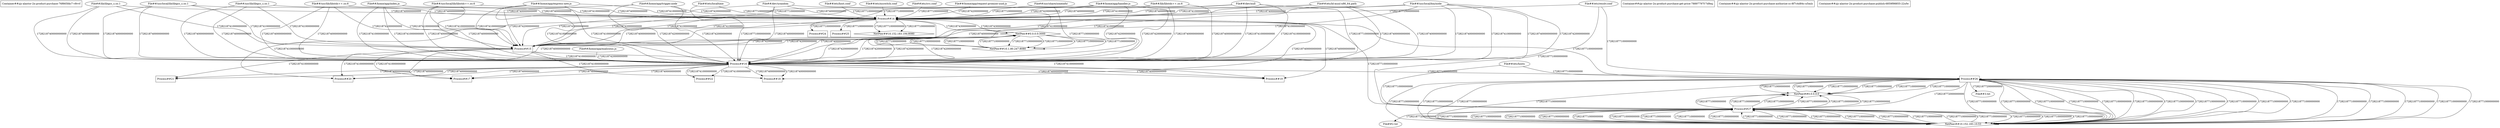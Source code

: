 digraph G {
"Container##zjy-alastor-2n-product-purchase-76f665fdc7-v8vvf" [shape="box"];
"File##/dev/null" [shape="ellipse"];
"File##/dev/urandom" [shape="ellipse"];
"File##/etc/host.conf" [shape="ellipse"];
"File##/etc/hosts" [shape="ellipse"];
"File##/etc/ld-musl-x86_64.path" [shape="ellipse"];
"File##/etc/localtime" [shape="ellipse"];
"File##/etc/nsswitch.conf" [shape="ellipse"];
"File##/etc/resolv.conf" [shape="ellipse"];
"File##/etc/svc.conf" [shape="ellipse"];
"File##/home/app/express-new.js" [shape="ellipse"];
"File##/home/app/handler.js" [shape="ellipse"];
"File##/home/app/index.js" [shape="ellipse"];
"File##/home/app/request-promise-uuid.js" [shape="ellipse"];
"File##/home/app/trigger.node" [shape="ellipse"];
"File##/lib/libgcc_s.so.1" [shape="ellipse"];
"File##/lib/libstdc++.so.6" [shape="ellipse"];
"File##/usr/lib/libgcc_s.so.1" [shape="ellipse"];
"File##/usr/lib/libstdc++.so.6" [shape="ellipse"];
"File##/usr/local/bin/node" [shape="ellipse"];
"File##/usr/local/lib/libgcc_s.so.1" [shape="ellipse"];
"File##/usr/local/lib/libstdc++.so.6" [shape="ellipse"];
"File##/usr/share/zoneinfo/" [shape="ellipse"];
"NetPeer##0.0.0.0:0" [shape="diamond"];
"NetPeer##0.0.0.0:3000" [shape="diamond"];
"NetPeer##10.1.80.247:8080" [shape="diamond"];
"NetPeer##10.152.183.10:53" [shape="diamond"];
"NetPeer##10.152.183.194:8080" [shape="diamond"];
"Process##14" [shape="box"];
"Process##15" [shape="box"];
"Process##16" [shape="box"];
"Process##17" [shape="box"];
"Process##18" [shape="box"];
"Process##19" [shape="box"];
"Process##20" [shape="box"];
"Process##24" [shape="box"];
"Process##25" [shape="box"];
"Process##26" [shape="box"];
"Process##27" [shape="box"];
"File##/etc/ld-musl-x86_64.path" -> "Process##14" [label="1728218740000000000"];
"File##/lib/libstdc++.so.6" -> "Process##14" [label="1728218740000000000"];
"File##/usr/local/lib/libstdc++.so.6" -> "Process##14" [label="1728218740000000000"];
"File##/usr/lib/libstdc++.so.6" -> "Process##14" [label="1728218740000000000"];
"File##/lib/libgcc_s.so.1" -> "Process##14" [label="1728218740000000000"];
"File##/usr/local/lib/libgcc_s.so.1" -> "Process##14" [label="1728218740000000000"];
"File##/usr/lib/libgcc_s.so.1" -> "Process##14" [label="1728218740000000000"];
"Process##14" -> "Process##15" [label="1728218740000000000"];
"Process##14" -> "Process##16" [label="1728218740000000000"];
"Process##14" -> "Process##17" [label="1728218740000000000"];
"Process##14" -> "Process##18" [label="1728218740000000000"];
"Process##14" -> "Process##19" [label="1728218740000000000"];
"File##/usr/local/bin/node" -> "Process##14" [label="1728218740000000000"];
"File##/usr/local/bin/node" -> "Process##14" [label="1728218741000000000"];
"File##/dev/urandom" -> "Process##14" [label="1728218740000000000"];
"File##/dev/urandom" -> "Process##14" [label="1728218771000000000"];
"Process##14" -> "Process##20" [label="1728218741000000000"];
"File##/dev/null" -> "Process##14" [label="1728218741000000000"];
"File##/home/app/index.js" -> "Process##14" [label="1728218741000000000"];
"File##/home/app/express-new.js" -> "Process##14" [label="1728218741000000000"];
"File##/home/app/trigger.node" -> "Process##14" [label="1728218742000000000"];
"File##/home/app/handler.js" -> "Process##14" [label="1728218742000000000"];
"File##/home/app/request-promise-uuid.js" -> "Process##14" [label="1728218742000000000"];
"Process##14" -> "NetPeer##0.0.0.0:3000" [label="1728218743000000000"];
"NetPeer##0.0.0.0:3000" -> "Process##14" [label="1728218743000000000"];
"NetPeer##0.0.0.0:3000" -> "NetPeer##10.1.80.247:8080" [label="1728218771000000000"];
"NetPeer##0.0.0.0:3000" -> "NetPeer##10.1.80.247:8080" [label="1728218771000000000"];
"NetPeer##10.1.80.247:8080" -> "NetPeer##0.0.0.0:3000" [label="1728218771000000000"];
"NetPeer##10.1.80.247:8080" -> "NetPeer##0.0.0.0:3000" [label="1728218771000000000"];
"File##/etc/resolv.conf" -> "Process##14" [label="1728218771000000000"];
"File##/etc/nsswitch.conf" -> "Process##14" [label="1728218771000000000"];
"File##/etc/host.conf" -> "Process##14" [label="1728218771000000000"];
"File##/etc/svc.conf" -> "Process##14" [label="1728218771000000000"];
"Process##14" -> "Process##24" [label="1728218771000000000"];
"Process##14" -> "Process##25" [label="1728218771000000000"];
"Process##14" -> "Process##26" [label="1728218771000000000"];
"Process##14" -> "Process##27" [label="1728218771000000000"];
"Process##14" -> "NetPeer##10.152.183.194:8080" [label="1728218771000000000"];
"Process##14" -> "NetPeer##10.152.183.194:8080" [label="1728218771000000000"];
"File##/etc/localtime" -> "Process##14" [label="1728218771000000000"];
"File##/usr/share/zoneinfo/" -> "Process##14" [label="1728218771000000000"];
"File##/etc/hosts" -> "Process##26" [label="1728218771000000000"];
"File##/etc/resolv.conf" -> "Process##26" [label="1728218771000000000"];
"Process##26" -> "NetPeer##0.0.0.0:0" [label="1728218771000000000"];
"Process##26" -> "NetPeer##0.0.0.0:0" [label="1728218771000000000"];
"Process##26" -> "NetPeer##0.0.0.0:0" [label="1728218771000000000"];
"Process##26" -> "NetPeer##0.0.0.0:0" [label="1728218771000000000"];
"Process##26" -> "NetPeer##0.0.0.0:0" [label="1728218771000000000"];
"Process##26" -> "NetPeer##10.152.183.10:53" [label="1728218771000000000"];
"Process##26" -> "NetPeer##10.152.183.10:53" [label="1728218771000000000"];
"Process##26" -> "NetPeer##10.152.183.10:53" [label="1728218771000000000"];
"Process##26" -> "NetPeer##10.152.183.10:53" [label="1728218771000000000"];
"Process##26" -> "NetPeer##10.152.183.10:53" [label="1728218771000000000"];
"Process##26" -> "NetPeer##10.152.183.10:53" [label="1728218771000000000"];
"Process##26" -> "NetPeer##10.152.183.10:53" [label="1728218771000000000"];
"Process##26" -> "NetPeer##10.152.183.10:53" [label="1728218771000000000"];
"Process##26" -> "NetPeer##10.152.183.10:53" [label="1728218771000000000"];
"Process##26" -> "NetPeer##10.152.183.10:53" [label="1728218771000000000"];
"NetPeer##10.152.183.10:53" -> "Process##26" [label="1728218771000000000"];
"NetPeer##10.152.183.10:53" -> "Process##26" [label="1728218771000000000"];
"NetPeer##10.152.183.10:53" -> "Process##26" [label="1728218771000000000"];
"NetPeer##10.152.183.10:53" -> "Process##26" [label="1728218771000000000"];
"NetPeer##10.152.183.10:53" -> "Process##26" [label="1728218771000000000"];
"NetPeer##10.152.183.10:53" -> "Process##26" [label="1728218771000000000"];
"NetPeer##10.152.183.10:53" -> "Process##26" [label="1728218771000000000"];
"NetPeer##10.152.183.10:53" -> "Process##26" [label="1728218771000000000"];
"NetPeer##10.152.183.10:53" -> "Process##26" [label="1728218771000000000"];
"NetPeer##10.152.183.10:53" -> "Process##26" [label="1728218771000000000"];
"NetPeer##0.0.0.0:0" -> "Process##26" [label="1728218771000000000"];
"File##/etc/hosts" -> "Process##27" [label="1728218771000000000"];
"File##/etc/resolv.conf" -> "Process##27" [label="1728218771000000000"];
"Process##27" -> "NetPeer##0.0.0.0:0" [label="1728218771000000000"];
"Process##27" -> "NetPeer##0.0.0.0:0" [label="1728218771000000000"];
"Process##27" -> "NetPeer##0.0.0.0:0" [label="1728218771000000000"];
"Process##27" -> "NetPeer##0.0.0.0:0" [label="1728218771000000000"];
"Process##27" -> "NetPeer##0.0.0.0:0" [label="1728218771000000000"];
"Process##27" -> "NetPeer##10.152.183.10:53" [label="1728218771000000000"];
"Process##27" -> "NetPeer##10.152.183.10:53" [label="1728218771000000000"];
"Process##27" -> "NetPeer##10.152.183.10:53" [label="1728218771000000000"];
"Process##27" -> "NetPeer##10.152.183.10:53" [label="1728218771000000000"];
"Process##27" -> "NetPeer##10.152.183.10:53" [label="1728218771000000000"];
"Process##27" -> "NetPeer##10.152.183.10:53" [label="1728218771000000000"];
"Process##27" -> "NetPeer##10.152.183.10:53" [label="1728218771000000000"];
"Process##27" -> "NetPeer##10.152.183.10:53" [label="1728218771000000000"];
"Process##27" -> "NetPeer##10.152.183.10:53" [label="1728218771000000000"];
"Process##27" -> "NetPeer##10.152.183.10:53" [label="1728218771000000000"];
"NetPeer##10.152.183.10:53" -> "Process##27" [label="1728218771000000000"];
"NetPeer##10.152.183.10:53" -> "Process##27" [label="1728218771000000000"];
"NetPeer##10.152.183.10:53" -> "Process##27" [label="1728218771000000000"];
"NetPeer##10.152.183.10:53" -> "Process##27" [label="1728218771000000000"];
"NetPeer##10.152.183.10:53" -> "Process##27" [label="1728218771000000000"];
"NetPeer##10.152.183.10:53" -> "Process##27" [label="1728218771000000000"];
"NetPeer##10.152.183.10:53" -> "Process##27" [label="1728218771000000000"];
"NetPeer##10.152.183.10:53" -> "Process##27" [label="1728218771000000000"];
"NetPeer##10.152.183.10:53" -> "Process##27" [label="1728218771000000000"];
"NetPeer##10.152.183.10:53" -> "Process##27" [label="1728218771000000000"];
"NetPeer##0.0.0.0:0" -> "Process##27" [label="1728218771000000000"];
"Container##zjy-alastor-2n-product-purchase-get-price-78897797f-7d9mj" [shape="box"];
"File##/dev/null" [shape="ellipse"];
"File##/dev/urandom" [shape="ellipse"];
"File##/etc/ld-musl-x86_64.path" [shape="ellipse"];
"File##/home/app/express-new.js" [shape="ellipse"];
"File##/home/app/handler.js" [shape="ellipse"];
"File##/home/app/index.js" [shape="ellipse"];
"File##/home/app/trigger.node" [shape="ellipse"];
"File##/lib/libgcc_s.so.1" [shape="ellipse"];
"File##/lib/libstdc++.so.6" [shape="ellipse"];
"File##/usr/lib/libgcc_s.so.1" [shape="ellipse"];
"File##/usr/lib/libstdc++.so.6" [shape="ellipse"];
"File##/usr/local/bin/node" [shape="ellipse"];
"File##/usr/local/lib/libgcc_s.so.1" [shape="ellipse"];
"File##/usr/local/lib/libstdc++.so.6" [shape="ellipse"];
"NetPeer##0.0.0.0:3000" [shape="diamond"];
"Process##16" [shape="box"];
"Process##17" [shape="box"];
"Process##18" [shape="box"];
"Process##19" [shape="box"];
"Process##20" [shape="box"];
"Process##21" [shape="box"];
"Process##22" [shape="box"];
"File##/etc/ld-musl-x86_64.path" -> "Process##16" [label="1728218740000000000"];
"File##/lib/libstdc++.so.6" -> "Process##16" [label="1728218740000000000"];
"File##/usr/local/lib/libstdc++.so.6" -> "Process##16" [label="1728218740000000000"];
"File##/usr/lib/libstdc++.so.6" -> "Process##16" [label="1728218740000000000"];
"File##/lib/libgcc_s.so.1" -> "Process##16" [label="1728218740000000000"];
"File##/usr/local/lib/libgcc_s.so.1" -> "Process##16" [label="1728218740000000000"];
"File##/usr/lib/libgcc_s.so.1" -> "Process##16" [label="1728218740000000000"];
"Process##16" -> "Process##17" [label="1728218740000000000"];
"Process##16" -> "Process##18" [label="1728218740000000000"];
"Process##16" -> "Process##19" [label="1728218740000000000"];
"Process##16" -> "Process##20" [label="1728218740000000000"];
"Process##16" -> "Process##21" [label="1728218740000000000"];
"File##/usr/local/bin/node" -> "Process##16" [label="1728218740000000000"];
"File##/usr/local/bin/node" -> "Process##16" [label="1728218742000000000"];
"File##/dev/urandom" -> "Process##16" [label="1728218740000000000"];
"Process##16" -> "Process##22" [label="1728218741000000000"];
"File##/dev/null" -> "Process##16" [label="1728218741000000000"];
"File##/home/app/index.js" -> "Process##16" [label="1728218741000000000"];
"File##/home/app/express-new.js" -> "Process##16" [label="1728218741000000000"];
"File##/home/app/trigger.node" -> "Process##16" [label="1728218742000000000"];
"File##/home/app/handler.js" -> "Process##16" [label="1728218742000000000"];
"Process##16" -> "NetPeer##0.0.0.0:3000" [label="1728218742000000000"];
"NetPeer##0.0.0.0:3000" -> "Process##16" [label="1728218742000000000"];
"Container##zjy-alastor-2n-product-purchase-authorize-cc-8f7c4d84c-n5mlz" [shape="box"];
"File##/dev/null" [shape="ellipse"];
"File##/dev/urandom" [shape="ellipse"];
"File##/etc/ld-musl-x86_64.path" [shape="ellipse"];
"File##/etc/localtime" [shape="ellipse"];
"File##/home/app/express-new.js" [shape="ellipse"];
"File##/home/app/handler.js" [shape="ellipse"];
"File##/home/app/index.js" [shape="ellipse"];
"File##/home/app/malicious.js" [shape="ellipse"];
"File##/home/app/trigger.node" [shape="ellipse"];
"File##/lib/libgcc_s.so.1" [shape="ellipse"];
"File##/lib/libstdc++.so.6" [shape="ellipse"];
"File##/usr/lib/libgcc_s.so.1" [shape="ellipse"];
"File##/usr/lib/libstdc++.so.6" [shape="ellipse"];
"File##/usr/local/bin/node" [shape="ellipse"];
"File##/usr/local/lib/libgcc_s.so.1" [shape="ellipse"];
"File##/usr/local/lib/libstdc++.so.6" [shape="ellipse"];
"File##/usr/share/zoneinfo/" [shape="ellipse"];
"File##2.txt" [shape="ellipse"];
"File##3.txt" [shape="ellipse"];
"NetPeer##0.0.0.0:3000" [shape="diamond"];
"NetPeer##10.1.80.247:8080" [shape="diamond"];
"Process##16" [shape="box"];
"Process##17" [shape="box"];
"Process##18" [shape="box"];
"Process##19" [shape="box"];
"Process##20" [shape="box"];
"Process##21" [shape="box"];
"Process##22" [shape="box"];
"Process##26" [shape="box"];
"Process##27" [shape="box"];
"File##/etc/ld-musl-x86_64.path" -> "Process##16" [label="1728218740000000000"];
"File##/lib/libstdc++.so.6" -> "Process##16" [label="1728218740000000000"];
"File##/usr/local/lib/libstdc++.so.6" -> "Process##16" [label="1728218740000000000"];
"File##/usr/lib/libstdc++.so.6" -> "Process##16" [label="1728218740000000000"];
"File##/lib/libgcc_s.so.1" -> "Process##16" [label="1728218740000000000"];
"File##/usr/local/lib/libgcc_s.so.1" -> "Process##16" [label="1728218740000000000"];
"File##/usr/lib/libgcc_s.so.1" -> "Process##16" [label="1728218740000000000"];
"Process##16" -> "Process##17" [label="1728218740000000000"];
"Process##16" -> "Process##18" [label="1728218740000000000"];
"Process##16" -> "Process##19" [label="1728218740000000000"];
"Process##16" -> "Process##20" [label="1728218740000000000"];
"Process##16" -> "Process##21" [label="1728218740000000000"];
"File##/usr/local/bin/node" -> "Process##16" [label="1728218740000000000"];
"File##/usr/local/bin/node" -> "Process##16" [label="1728218741000000000"];
"File##/dev/urandom" -> "Process##16" [label="1728218740000000000"];
"Process##16" -> "Process##22" [label="1728218741000000000"];
"File##/dev/null" -> "Process##16" [label="1728218741000000000"];
"File##/dev/null" -> "Process##16" [label="1728218771000000000"];
"File##/home/app/index.js" -> "Process##16" [label="1728218741000000000"];
"File##/home/app/express-new.js" -> "Process##16" [label="1728218741000000000"];
"File##/home/app/trigger.node" -> "Process##16" [label="1728218742000000000"];
"File##/home/app/handler.js" -> "Process##16" [label="1728218742000000000"];
"File##/home/app/malicious.js" -> "Process##16" [label="1728218742000000000"];
"Process##16" -> "NetPeer##0.0.0.0:3000" [label="1728218742000000000"];
"NetPeer##0.0.0.0:3000" -> "Process##16" [label="1728218742000000000"];
"NetPeer##0.0.0.0:3000" -> "NetPeer##10.1.80.247:8080" [label="1728218771000000000"];
"NetPeer##0.0.0.0:3000" -> "NetPeer##10.1.80.247:8080" [label="1728218771000000000"];
"NetPeer##10.1.80.247:8080" -> "NetPeer##0.0.0.0:3000" [label="1728218771000000000"];
"NetPeer##10.1.80.247:8080" -> "NetPeer##0.0.0.0:3000" [label="1728218771000000000"];
"File##/etc/localtime" -> "Process##16" [label="1728218771000000000"];
"File##/usr/share/zoneinfo/" -> "Process##16" [label="1728218771000000000"];
"Process##16" -> "Process##26" [label="1728218771000000000"];
"Process##26" -> "Process##27" [label="1728218772000000000"];
"Process##26" -> "File##3.txt" [label="1728218772000000000"];
"Process##27" -> "File##2.txt" [label="1728218772000000000"];
"Container##zjy-alastor-2n-product-purchase-publish-6859f98855-22sfw" [shape="box"];
"File##/dev/null" [shape="ellipse"];
"File##/dev/urandom" [shape="ellipse"];
"File##/etc/ld-musl-x86_64.path" [shape="ellipse"];
"File##/home/app/express-new.js" [shape="ellipse"];
"File##/home/app/handler.js" [shape="ellipse"];
"File##/home/app/index.js" [shape="ellipse"];
"File##/home/app/trigger.node" [shape="ellipse"];
"File##/lib/libgcc_s.so.1" [shape="ellipse"];
"File##/lib/libstdc++.so.6" [shape="ellipse"];
"File##/usr/lib/libgcc_s.so.1" [shape="ellipse"];
"File##/usr/lib/libstdc++.so.6" [shape="ellipse"];
"File##/usr/local/bin/node" [shape="ellipse"];
"File##/usr/local/lib/libgcc_s.so.1" [shape="ellipse"];
"File##/usr/local/lib/libstdc++.so.6" [shape="ellipse"];
"NetPeer##0.0.0.0:3000" [shape="diamond"];
"Process##15" [shape="box"];
"Process##16" [shape="box"];
"Process##17" [shape="box"];
"Process##18" [shape="box"];
"Process##19" [shape="box"];
"Process##20" [shape="box"];
"Process##21" [shape="box"];
"File##/etc/ld-musl-x86_64.path" -> "Process##15" [label="1728218741000000000"];
"File##/lib/libstdc++.so.6" -> "Process##15" [label="1728218741000000000"];
"File##/usr/local/lib/libstdc++.so.6" -> "Process##15" [label="1728218741000000000"];
"File##/usr/lib/libstdc++.so.6" -> "Process##15" [label="1728218741000000000"];
"File##/lib/libgcc_s.so.1" -> "Process##15" [label="1728218741000000000"];
"File##/usr/local/lib/libgcc_s.so.1" -> "Process##15" [label="1728218741000000000"];
"File##/usr/lib/libgcc_s.so.1" -> "Process##15" [label="1728218741000000000"];
"Process##15" -> "Process##16" [label="1728218741000000000"];
"Process##15" -> "Process##17" [label="1728218741000000000"];
"Process##15" -> "Process##18" [label="1728218741000000000"];
"Process##15" -> "Process##19" [label="1728218741000000000"];
"Process##15" -> "Process##20" [label="1728218741000000000"];
"File##/usr/local/bin/node" -> "Process##15" [label="1728218741000000000"];
"File##/usr/local/bin/node" -> "Process##15" [label="1728218741000000000"];
"File##/dev/urandom" -> "Process##15" [label="1728218741000000000"];
"Process##15" -> "Process##21" [label="1728218741000000000"];
"File##/dev/null" -> "Process##15" [label="1728218741000000000"];
"File##/home/app/index.js" -> "Process##15" [label="1728218741000000000"];
"File##/home/app/express-new.js" -> "Process##15" [label="1728218741000000000"];
"File##/home/app/trigger.node" -> "Process##15" [label="1728218742000000000"];
"File##/home/app/handler.js" -> "Process##15" [label="1728218742000000000"];
"Process##15" -> "NetPeer##0.0.0.0:3000" [label="1728218742000000000"];
"NetPeer##0.0.0.0:3000" -> "Process##15" [label="1728218742000000000"];
}
